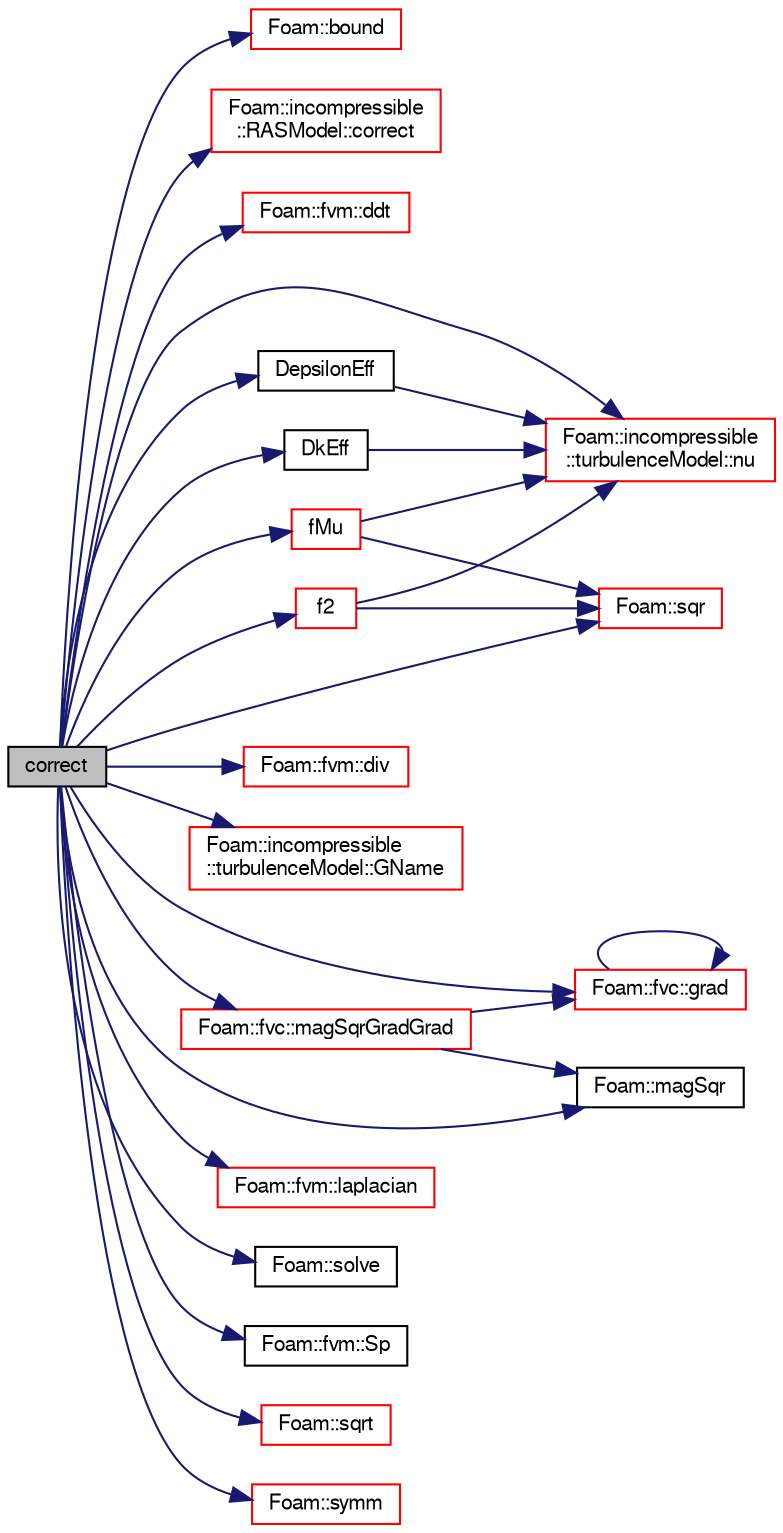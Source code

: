digraph "correct"
{
  bgcolor="transparent";
  edge [fontname="FreeSans",fontsize="10",labelfontname="FreeSans",labelfontsize="10"];
  node [fontname="FreeSans",fontsize="10",shape=record];
  rankdir="LR";
  Node3569 [label="correct",height=0.2,width=0.4,color="black", fillcolor="grey75", style="filled", fontcolor="black"];
  Node3569 -> Node3570 [color="midnightblue",fontsize="10",style="solid",fontname="FreeSans"];
  Node3570 [label="Foam::bound",height=0.2,width=0.4,color="red",URL="$a21124.html#a334b2a2d0ce7997d360f7a018174a077",tooltip="Bound the given scalar field if it has gone unbounded. "];
  Node3569 -> Node3884 [color="midnightblue",fontsize="10",style="solid",fontname="FreeSans"];
  Node3884 [label="Foam::incompressible\l::RASModel::correct",height=0.2,width=0.4,color="red",URL="$a31074.html#a3ae44b28050c3aa494c1d8e18cf618c1",tooltip="Solve the turbulence equations and correct the turbulence viscosity. "];
  Node3569 -> Node3930 [color="midnightblue",fontsize="10",style="solid",fontname="FreeSans"];
  Node3930 [label="Foam::fvm::ddt",height=0.2,width=0.4,color="red",URL="$a21135.html#a2d88eca98ab69b84af7ddb96e35f5a44"];
  Node3569 -> Node3931 [color="midnightblue",fontsize="10",style="solid",fontname="FreeSans"];
  Node3931 [label="DepsilonEff",height=0.2,width=0.4,color="black",URL="$a31046.html#aaeb98c07acb7524ea98bf458352bc85a",tooltip="Return the effective diffusivity for epsilon. "];
  Node3931 -> Node3932 [color="midnightblue",fontsize="10",style="solid",fontname="FreeSans"];
  Node3932 [label="Foam::incompressible\l::turbulenceModel::nu",height=0.2,width=0.4,color="red",URL="$a31102.html#aa739f3daeda1884fecc84f2b36a24021",tooltip="Return the laminar viscosity. "];
  Node3569 -> Node3943 [color="midnightblue",fontsize="10",style="solid",fontname="FreeSans"];
  Node3943 [label="Foam::fvm::div",height=0.2,width=0.4,color="red",URL="$a21135.html#a058dd4757c11ae656c8d576632b33d25"];
  Node3569 -> Node3952 [color="midnightblue",fontsize="10",style="solid",fontname="FreeSans"];
  Node3952 [label="DkEff",height=0.2,width=0.4,color="black",URL="$a31046.html#a1faa4b448524c4de622637dc51aa4a30",tooltip="Return the effective diffusivity for k. "];
  Node3952 -> Node3932 [color="midnightblue",fontsize="10",style="solid",fontname="FreeSans"];
  Node3569 -> Node3953 [color="midnightblue",fontsize="10",style="solid",fontname="FreeSans"];
  Node3953 [label="f2",height=0.2,width=0.4,color="red",URL="$a31046.html#a1b4f7d92e1429c1ddb52e85a205ce7fb"];
  Node3953 -> Node3932 [color="midnightblue",fontsize="10",style="solid",fontname="FreeSans"];
  Node3953 -> Node3957 [color="midnightblue",fontsize="10",style="solid",fontname="FreeSans"];
  Node3957 [label="Foam::sqr",height=0.2,width=0.4,color="red",URL="$a21124.html#a277dc11c581d53826ab5090b08f3b17b"];
  Node3569 -> Node3956 [color="midnightblue",fontsize="10",style="solid",fontname="FreeSans"];
  Node3956 [label="fMu",height=0.2,width=0.4,color="red",URL="$a31046.html#aedc45d75cb3b8ce73e8a20aa7cbe2a33"];
  Node3956 -> Node3932 [color="midnightblue",fontsize="10",style="solid",fontname="FreeSans"];
  Node3956 -> Node3957 [color="midnightblue",fontsize="10",style="solid",fontname="FreeSans"];
  Node3569 -> Node3959 [color="midnightblue",fontsize="10",style="solid",fontname="FreeSans"];
  Node3959 [label="Foam::incompressible\l::turbulenceModel::GName",height=0.2,width=0.4,color="red",URL="$a31102.html#a530c14556551704a03baa28ac70a78a0",tooltip="Helper function to return the nam eof the turbulence G field. "];
  Node3569 -> Node3960 [color="midnightblue",fontsize="10",style="solid",fontname="FreeSans"];
  Node3960 [label="Foam::fvc::grad",height=0.2,width=0.4,color="red",URL="$a21134.html#a7c00ec90ecc15ed3005255e42c52827a"];
  Node3960 -> Node3960 [color="midnightblue",fontsize="10",style="solid",fontname="FreeSans"];
  Node3569 -> Node3962 [color="midnightblue",fontsize="10",style="solid",fontname="FreeSans"];
  Node3962 [label="Foam::fvm::laplacian",height=0.2,width=0.4,color="red",URL="$a21135.html#a05679b154654e47e9f1e2fbd2bc0bae0"];
  Node3569 -> Node3963 [color="midnightblue",fontsize="10",style="solid",fontname="FreeSans"];
  Node3963 [label="Foam::magSqr",height=0.2,width=0.4,color="black",URL="$a21124.html#ae6fff2c6981e6d9618aa5038e69def6e"];
  Node3569 -> Node3964 [color="midnightblue",fontsize="10",style="solid",fontname="FreeSans"];
  Node3964 [label="Foam::fvc::magSqrGradGrad",height=0.2,width=0.4,color="red",URL="$a21134.html#a50095c877eb654d989c28539a607c5cc"];
  Node3964 -> Node3960 [color="midnightblue",fontsize="10",style="solid",fontname="FreeSans"];
  Node3964 -> Node3963 [color="midnightblue",fontsize="10",style="solid",fontname="FreeSans"];
  Node3569 -> Node3932 [color="midnightblue",fontsize="10",style="solid",fontname="FreeSans"];
  Node3569 -> Node3966 [color="midnightblue",fontsize="10",style="solid",fontname="FreeSans"];
  Node3966 [label="Foam::solve",height=0.2,width=0.4,color="black",URL="$a21124.html#a745114a2fef57ff2df3946017d4dec34",tooltip="Solve returning the solution statistics given convergence tolerance. "];
  Node3569 -> Node3967 [color="midnightblue",fontsize="10",style="solid",fontname="FreeSans"];
  Node3967 [label="Foam::fvm::Sp",height=0.2,width=0.4,color="black",URL="$a21135.html#a67e0938495ebeac7ad57361957720554"];
  Node3569 -> Node3957 [color="midnightblue",fontsize="10",style="solid",fontname="FreeSans"];
  Node3569 -> Node3968 [color="midnightblue",fontsize="10",style="solid",fontname="FreeSans"];
  Node3968 [label="Foam::sqrt",height=0.2,width=0.4,color="red",URL="$a21124.html#a8616bd62eebf2342a80222fecb1bda71"];
  Node3569 -> Node3969 [color="midnightblue",fontsize="10",style="solid",fontname="FreeSans"];
  Node3969 [label="Foam::symm",height=0.2,width=0.4,color="red",URL="$a21124.html#a112755faabb5ff081d7a25a936a1d3c4"];
}
